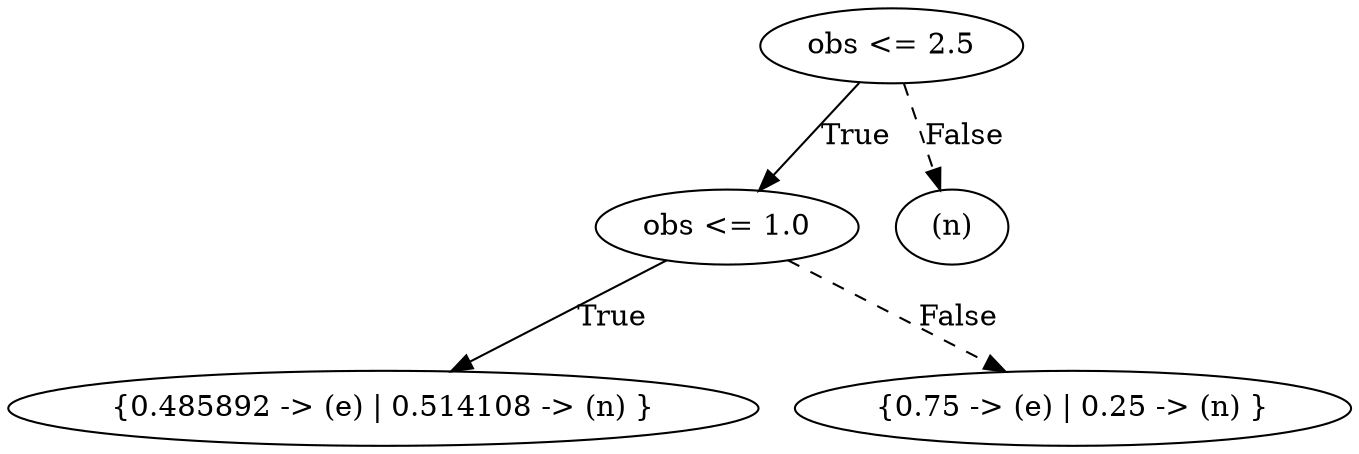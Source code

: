 digraph {
0 [label="obs <= 2.5"];
1 [label="obs <= 1.0"];
2 [label="{0.485892 -> (e) | 0.514108 -> (n) }"];
1 -> 2 [label="True"];
3 [label="{0.75 -> (e) | 0.25 -> (n) }"];
1 -> 3 [style="dashed", label="False"];
0 -> 1 [label="True"];
4 [label="(n)"];
0 -> 4 [style="dashed", label="False"];

}